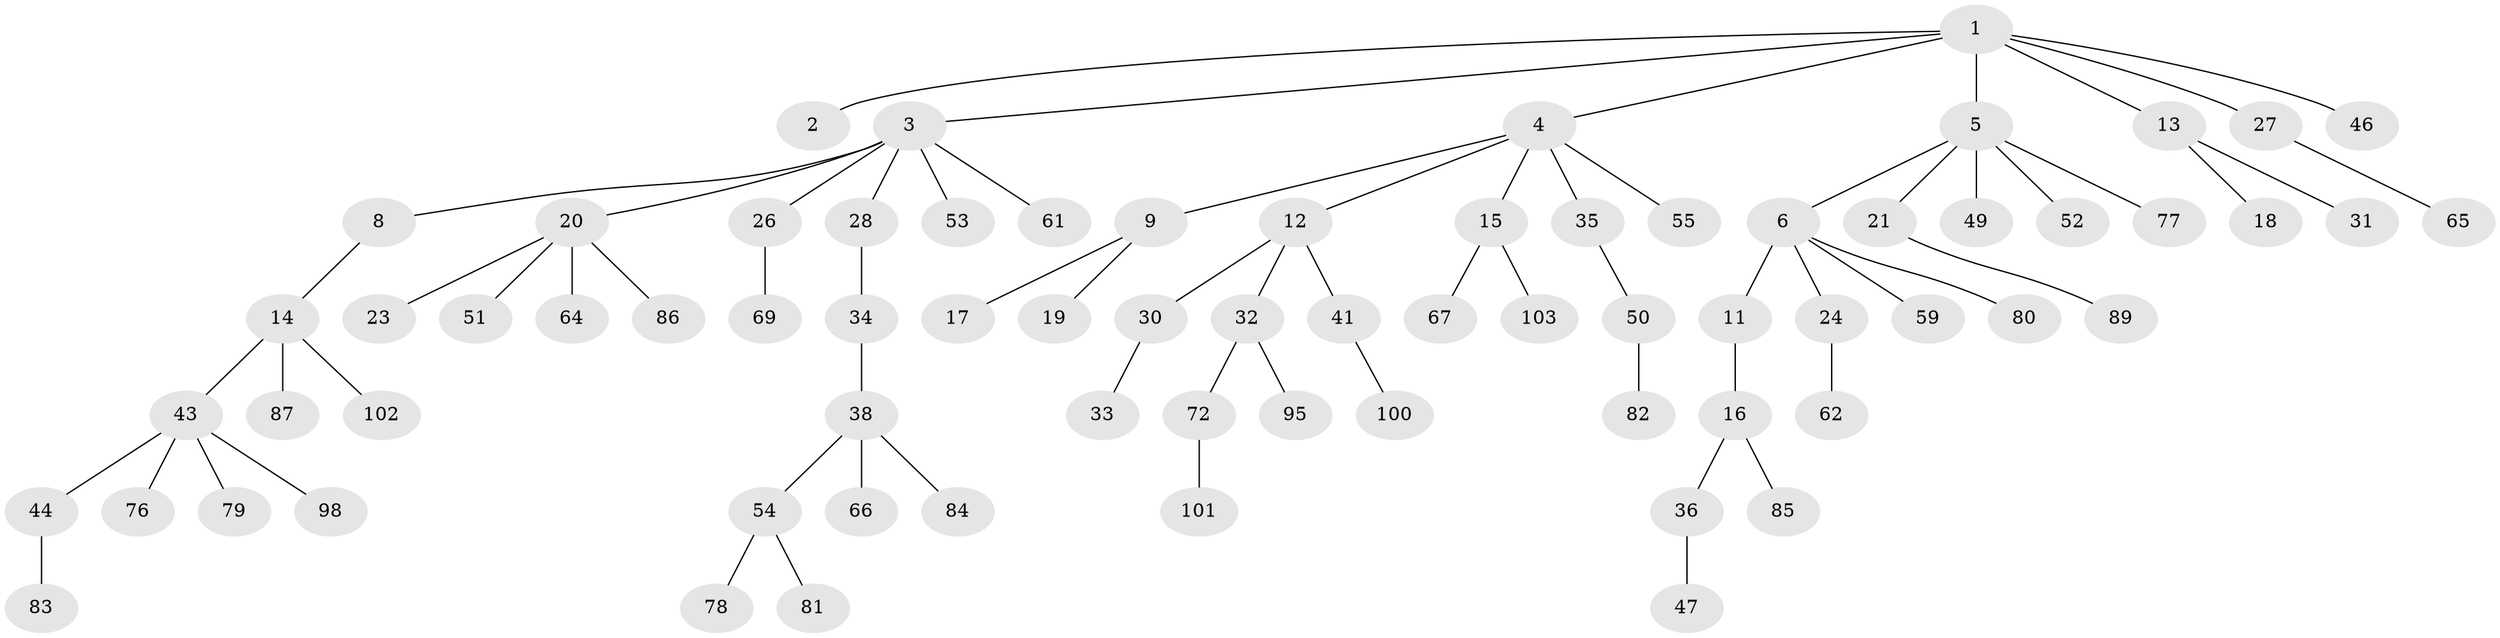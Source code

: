 // Generated by graph-tools (version 1.1) at 2025/52/02/27/25 19:52:11]
// undirected, 72 vertices, 71 edges
graph export_dot {
graph [start="1"]
  node [color=gray90,style=filled];
  1 [super="+10"];
  2 [super="+56"];
  3 [super="+7"];
  4 [super="+45"];
  5 [super="+25"];
  6 [super="+22"];
  8;
  9;
  11 [super="+48"];
  12;
  13;
  14 [super="+58"];
  15 [super="+63"];
  16;
  17;
  18;
  19;
  20 [super="+37"];
  21 [super="+40"];
  23;
  24;
  26 [super="+68"];
  27 [super="+29"];
  28 [super="+57"];
  30 [super="+97"];
  31;
  32 [super="+42"];
  33;
  34 [super="+92"];
  35 [super="+70"];
  36 [super="+90"];
  38 [super="+39"];
  41 [super="+60"];
  43 [super="+71"];
  44 [super="+99"];
  46;
  47;
  49;
  50 [super="+93"];
  51 [super="+94"];
  52;
  53;
  54 [super="+75"];
  55;
  59;
  61;
  62;
  64;
  65;
  66 [super="+91"];
  67 [super="+73"];
  69;
  72 [super="+74"];
  76;
  77 [super="+88"];
  78;
  79;
  80;
  81;
  82;
  83 [super="+96"];
  84;
  85;
  86;
  87;
  89;
  95;
  98;
  100;
  101;
  102;
  103;
  1 -- 2;
  1 -- 3;
  1 -- 4;
  1 -- 5;
  1 -- 13;
  1 -- 27;
  1 -- 46;
  3 -- 8;
  3 -- 26;
  3 -- 53;
  3 -- 61;
  3 -- 20;
  3 -- 28;
  4 -- 9;
  4 -- 12;
  4 -- 15;
  4 -- 35;
  4 -- 55;
  5 -- 6;
  5 -- 21;
  5 -- 52;
  5 -- 49;
  5 -- 77;
  6 -- 11;
  6 -- 24;
  6 -- 59;
  6 -- 80;
  8 -- 14;
  9 -- 17;
  9 -- 19;
  11 -- 16;
  12 -- 30;
  12 -- 32;
  12 -- 41;
  13 -- 18;
  13 -- 31;
  14 -- 43;
  14 -- 102;
  14 -- 87;
  15 -- 67;
  15 -- 103;
  16 -- 36;
  16 -- 85;
  20 -- 23;
  20 -- 51;
  20 -- 64;
  20 -- 86;
  21 -- 89;
  24 -- 62;
  26 -- 69;
  27 -- 65;
  28 -- 34;
  30 -- 33;
  32 -- 72;
  32 -- 95;
  34 -- 38;
  35 -- 50;
  36 -- 47;
  38 -- 54;
  38 -- 84;
  38 -- 66;
  41 -- 100;
  43 -- 44;
  43 -- 76;
  43 -- 79;
  43 -- 98;
  44 -- 83;
  50 -- 82;
  54 -- 81;
  54 -- 78;
  72 -- 101;
}
